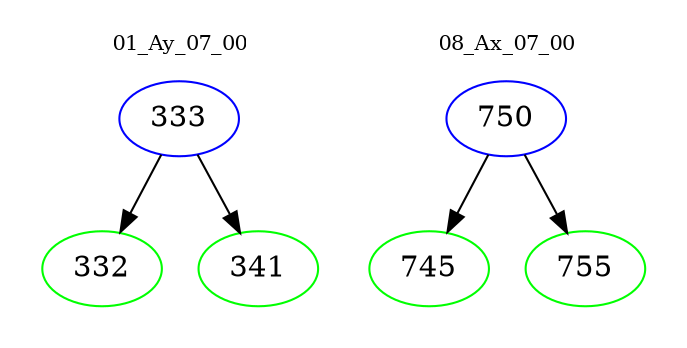 digraph{
subgraph cluster_0 {
color = white
label = "01_Ay_07_00";
fontsize=10;
T0_333 [label="333", color="blue"]
T0_333 -> T0_332 [color="black"]
T0_332 [label="332", color="green"]
T0_333 -> T0_341 [color="black"]
T0_341 [label="341", color="green"]
}
subgraph cluster_1 {
color = white
label = "08_Ax_07_00";
fontsize=10;
T1_750 [label="750", color="blue"]
T1_750 -> T1_745 [color="black"]
T1_745 [label="745", color="green"]
T1_750 -> T1_755 [color="black"]
T1_755 [label="755", color="green"]
}
}
